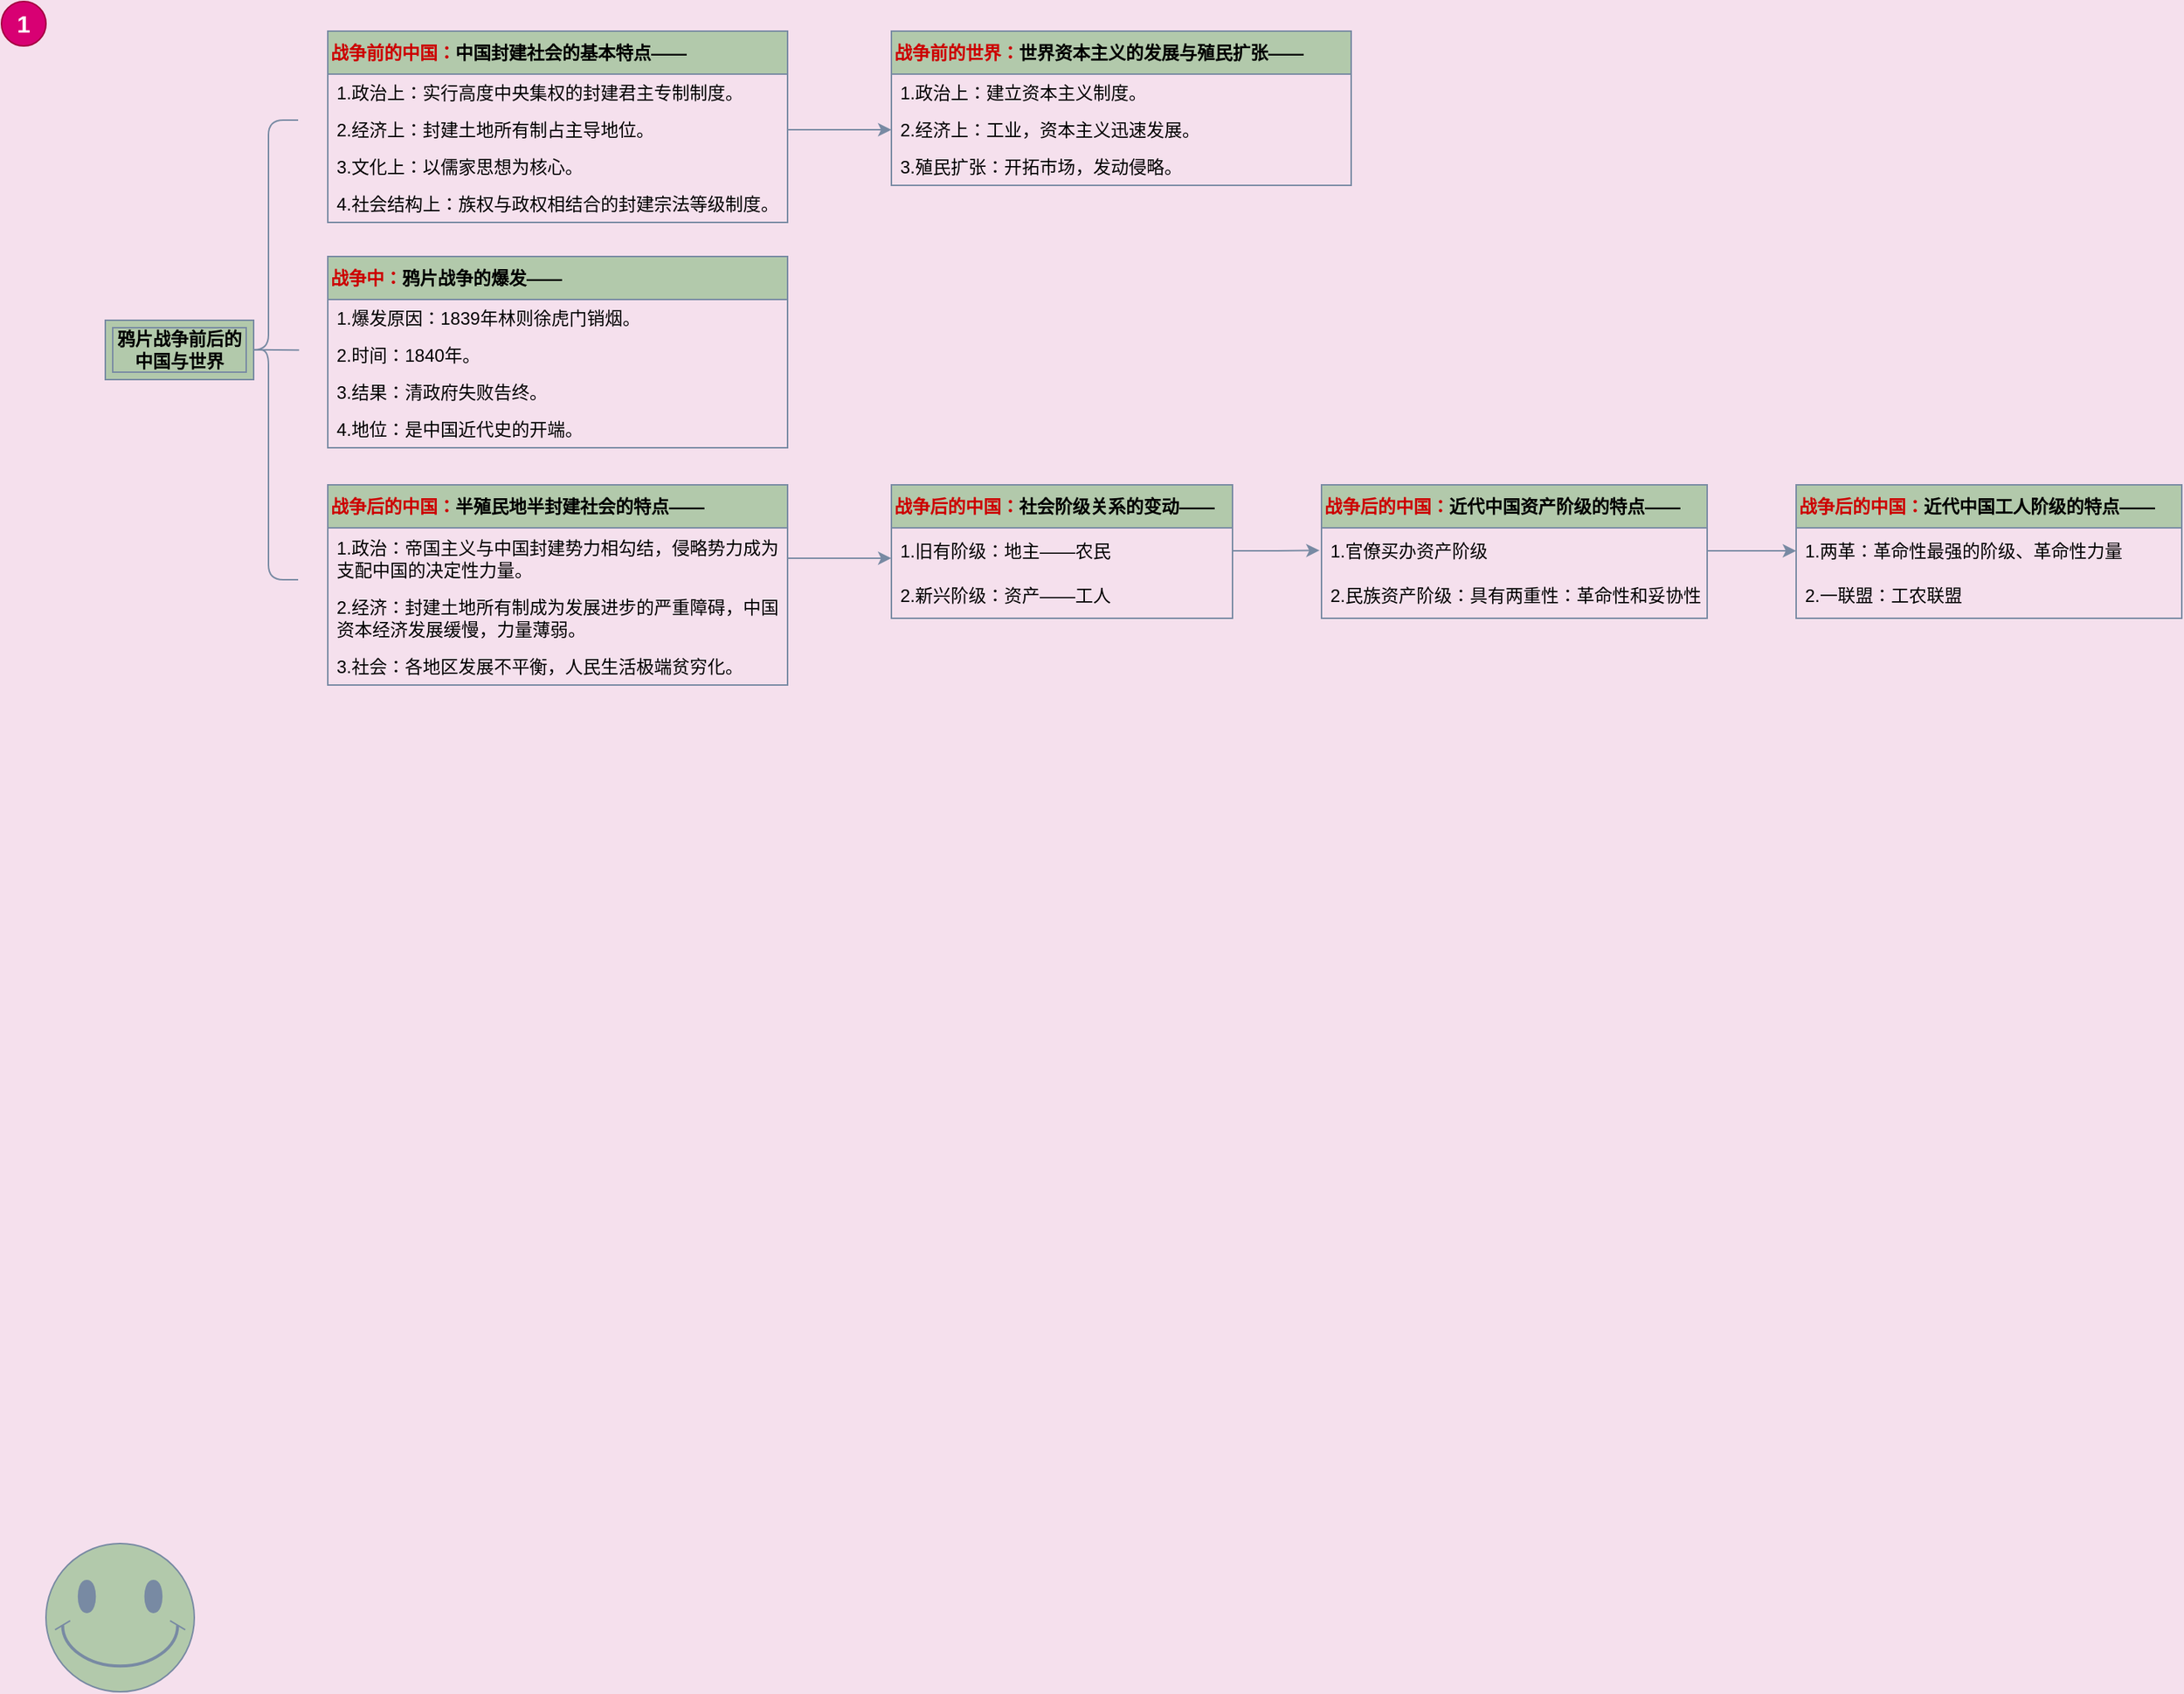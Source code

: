<mxfile version="26.0.4">
  <diagram name="Page-1" id="a7904f86-f2b4-8e86-fa97-74104820619b">
    <mxGraphModel dx="1147" dy="661" grid="1" gridSize="10" guides="1" tooltips="1" connect="1" arrows="1" fold="1" page="1" pageScale="1" pageWidth="1654" pageHeight="2336" background="#F5E0ED" math="0" shadow="0">
      <root>
        <mxCell id="0" />
        <mxCell id="1" parent="0" />
        <mxCell id="9vHARivzKHTbLeYjrihz-2" value="&lt;font style=&quot;color: rgb(204, 0, 0);&quot;&gt;战争前的中国：&lt;/font&gt;中国封建社会的基本特点——" style="swimlane;fontStyle=1;align=left;verticalAlign=middle;childLayout=stackLayout;horizontal=1;startSize=29;horizontalStack=0;resizeParent=1;resizeParentMax=0;resizeLast=0;collapsible=0;marginBottom=0;html=1;whiteSpace=wrap;labelBackgroundColor=none;fillColor=#B2C9AB;strokeColor=#788AA3;fontColor=#000000;" parent="1" vertex="1">
          <mxGeometry x="250" y="40" width="310" height="129" as="geometry" />
        </mxCell>
        <mxCell id="9vHARivzKHTbLeYjrihz-3" value="1.政治上：实行高度中央集权的封建君主专制制度。" style="text;html=1;strokeColor=none;fillColor=none;align=left;verticalAlign=middle;spacingLeft=4;spacingRight=4;overflow=hidden;rotatable=0;points=[[0,0.5],[1,0.5]];portConstraint=eastwest;whiteSpace=wrap;labelBackgroundColor=none;fontColor=#000000;" parent="9vHARivzKHTbLeYjrihz-2" vertex="1">
          <mxGeometry y="29" width="310" height="25" as="geometry" />
        </mxCell>
        <mxCell id="9vHARivzKHTbLeYjrihz-4" value="2.经济上：封建土地所有制占主导地位。" style="text;html=1;strokeColor=none;fillColor=none;align=left;verticalAlign=middle;spacingLeft=4;spacingRight=4;overflow=hidden;rotatable=0;points=[[0,0.5],[1,0.5]];portConstraint=eastwest;whiteSpace=wrap;labelBackgroundColor=none;fontColor=#000000;" parent="9vHARivzKHTbLeYjrihz-2" vertex="1">
          <mxGeometry y="54" width="310" height="25" as="geometry" />
        </mxCell>
        <mxCell id="k37HZc9oZ8nupZ0TVwfT-5" value="3.文化上：以儒家思想为核心。" style="text;html=1;strokeColor=none;fillColor=none;align=left;verticalAlign=middle;spacingLeft=4;spacingRight=4;overflow=hidden;rotatable=0;points=[[0,0.5],[1,0.5]];portConstraint=eastwest;whiteSpace=wrap;labelBackgroundColor=none;fontColor=#000000;" vertex="1" parent="9vHARivzKHTbLeYjrihz-2">
          <mxGeometry y="79" width="310" height="25" as="geometry" />
        </mxCell>
        <mxCell id="k37HZc9oZ8nupZ0TVwfT-6" value="4.社会结构上：族权与政权相结合的封建宗法等级制度。" style="text;html=1;strokeColor=none;fillColor=none;align=left;verticalAlign=middle;spacingLeft=4;spacingRight=4;overflow=hidden;rotatable=0;points=[[0,0.5],[1,0.5]];portConstraint=eastwest;whiteSpace=wrap;labelBackgroundColor=none;fontColor=#000000;" vertex="1" parent="9vHARivzKHTbLeYjrihz-2">
          <mxGeometry y="104" width="310" height="25" as="geometry" />
        </mxCell>
        <mxCell id="9vHARivzKHTbLeYjrihz-5" value="1" style="ellipse;whiteSpace=wrap;html=1;aspect=fixed;rotation=0;strokeColor=#A50040;gradientDirection=east;fillColor=#d80073;rounded=0;pointerEvents=0;fontFamily=Helvetica;fontSize=16;spacingTop=4;spacingBottom=4;spacingLeft=4;spacingRight=4;points=[];fontStyle=1;labelBackgroundColor=none;fontColor=#ffffff;" parent="1" vertex="1">
          <mxGeometry x="30" y="20" width="30" height="30" as="geometry" />
        </mxCell>
        <mxCell id="9vHARivzKHTbLeYjrihz-6" value="" style="shape=curlyBracket;whiteSpace=wrap;html=1;rounded=1;labelPosition=left;verticalLabelPosition=middle;align=right;verticalAlign=middle;size=0.5;labelBackgroundColor=none;fillColor=#B2C9AB;strokeColor=#788AA3;fontColor=#000000;" parent="1" vertex="1">
          <mxGeometry x="190" y="100" width="40" height="310" as="geometry" />
        </mxCell>
        <mxCell id="k37HZc9oZ8nupZ0TVwfT-4" value="鸦片战争前后的中国与世界" style="shape=ext;margin=3;double=1;whiteSpace=wrap;html=1;align=center;strokeColor=#788AA3;fontColor=#000000;fillColor=#B2C9AB;fontStyle=1;labelBackgroundColor=none;" vertex="1" parent="1">
          <mxGeometry x="100" y="235" width="100" height="40" as="geometry" />
        </mxCell>
        <mxCell id="k37HZc9oZ8nupZ0TVwfT-8" value="&lt;font style=&quot;color: rgb(204, 0, 0);&quot;&gt;战争前的世界：&lt;/font&gt;&lt;font style=&quot;&quot;&gt;&lt;font&gt;世界资本主义的发展与殖民扩张&lt;/font&gt;——&lt;/font&gt;" style="swimlane;fontStyle=1;align=left;verticalAlign=middle;childLayout=stackLayout;horizontal=1;startSize=29;horizontalStack=0;resizeParent=1;resizeParentMax=0;resizeLast=0;collapsible=0;marginBottom=0;html=1;whiteSpace=wrap;labelBackgroundColor=none;fillColor=#B2C9AB;strokeColor=#788AA3;fontColor=#000000;" vertex="1" parent="1">
          <mxGeometry x="630" y="40" width="310" height="104" as="geometry" />
        </mxCell>
        <mxCell id="k37HZc9oZ8nupZ0TVwfT-9" value="1.政治上：建立资本主义制度。" style="text;html=1;strokeColor=none;fillColor=none;align=left;verticalAlign=middle;spacingLeft=4;spacingRight=4;overflow=hidden;rotatable=0;points=[[0,0.5],[1,0.5]];portConstraint=eastwest;whiteSpace=wrap;labelBackgroundColor=none;fontColor=#000000;" vertex="1" parent="k37HZc9oZ8nupZ0TVwfT-8">
          <mxGeometry y="29" width="310" height="25" as="geometry" />
        </mxCell>
        <mxCell id="k37HZc9oZ8nupZ0TVwfT-10" value="2.经济上：工业，资本主义迅速发展。" style="text;html=1;strokeColor=none;fillColor=none;align=left;verticalAlign=middle;spacingLeft=4;spacingRight=4;overflow=hidden;rotatable=0;points=[[0,0.5],[1,0.5]];portConstraint=eastwest;whiteSpace=wrap;labelBackgroundColor=none;fontColor=#000000;" vertex="1" parent="k37HZc9oZ8nupZ0TVwfT-8">
          <mxGeometry y="54" width="310" height="25" as="geometry" />
        </mxCell>
        <mxCell id="k37HZc9oZ8nupZ0TVwfT-11" value="3.殖民扩张：开拓市场，发动侵略。" style="text;html=1;strokeColor=none;fillColor=none;align=left;verticalAlign=middle;spacingLeft=4;spacingRight=4;overflow=hidden;rotatable=0;points=[[0,0.5],[1,0.5]];portConstraint=eastwest;whiteSpace=wrap;labelBackgroundColor=none;fontColor=#000000;" vertex="1" parent="k37HZc9oZ8nupZ0TVwfT-8">
          <mxGeometry y="79" width="310" height="25" as="geometry" />
        </mxCell>
        <mxCell id="k37HZc9oZ8nupZ0TVwfT-13" value="&lt;font style=&quot;color: rgb(204, 0, 0);&quot;&gt;战争中：&lt;/font&gt;鸦片战争的爆发——" style="swimlane;fontStyle=1;align=left;verticalAlign=middle;childLayout=stackLayout;horizontal=1;startSize=29;horizontalStack=0;resizeParent=1;resizeParentMax=0;resizeLast=0;collapsible=0;marginBottom=0;html=1;whiteSpace=wrap;labelBackgroundColor=none;fillColor=#B2C9AB;strokeColor=#788AA3;fontColor=#000000;" vertex="1" parent="1">
          <mxGeometry x="250" y="192" width="310" height="129" as="geometry" />
        </mxCell>
        <mxCell id="k37HZc9oZ8nupZ0TVwfT-14" value="1.爆发原因：1839年林则徐虎门销烟。" style="text;html=1;strokeColor=none;fillColor=none;align=left;verticalAlign=middle;spacingLeft=4;spacingRight=4;overflow=hidden;rotatable=0;points=[[0,0.5],[1,0.5]];portConstraint=eastwest;whiteSpace=wrap;labelBackgroundColor=none;fontColor=#000000;" vertex="1" parent="k37HZc9oZ8nupZ0TVwfT-13">
          <mxGeometry y="29" width="310" height="25" as="geometry" />
        </mxCell>
        <mxCell id="k37HZc9oZ8nupZ0TVwfT-15" value="2.时间：1840年。" style="text;html=1;strokeColor=none;fillColor=none;align=left;verticalAlign=middle;spacingLeft=4;spacingRight=4;overflow=hidden;rotatable=0;points=[[0,0.5],[1,0.5]];portConstraint=eastwest;whiteSpace=wrap;labelBackgroundColor=none;fontColor=#000000;" vertex="1" parent="k37HZc9oZ8nupZ0TVwfT-13">
          <mxGeometry y="54" width="310" height="25" as="geometry" />
        </mxCell>
        <mxCell id="k37HZc9oZ8nupZ0TVwfT-16" value="3.结果：清政府失败告终。" style="text;html=1;strokeColor=none;fillColor=none;align=left;verticalAlign=middle;spacingLeft=4;spacingRight=4;overflow=hidden;rotatable=0;points=[[0,0.5],[1,0.5]];portConstraint=eastwest;whiteSpace=wrap;labelBackgroundColor=none;fontColor=#000000;" vertex="1" parent="k37HZc9oZ8nupZ0TVwfT-13">
          <mxGeometry y="79" width="310" height="25" as="geometry" />
        </mxCell>
        <mxCell id="k37HZc9oZ8nupZ0TVwfT-17" value="4.地位：是中国近代史的开端。" style="text;html=1;strokeColor=none;fillColor=none;align=left;verticalAlign=middle;spacingLeft=4;spacingRight=4;overflow=hidden;rotatable=0;points=[[0,0.5],[1,0.5]];portConstraint=eastwest;whiteSpace=wrap;labelBackgroundColor=none;fontColor=#000000;" vertex="1" parent="k37HZc9oZ8nupZ0TVwfT-13">
          <mxGeometry y="104" width="310" height="25" as="geometry" />
        </mxCell>
        <mxCell id="k37HZc9oZ8nupZ0TVwfT-18" style="edgeStyle=orthogonalEdgeStyle;rounded=0;orthogonalLoop=1;jettySize=auto;html=1;exitX=1;exitY=0.5;exitDx=0;exitDy=0;entryX=0;entryY=0.5;entryDx=0;entryDy=0;strokeColor=#788AA3;fontColor=#46495D;fillColor=#B2C9AB;" edge="1" parent="1" source="9vHARivzKHTbLeYjrihz-4" target="k37HZc9oZ8nupZ0TVwfT-10">
          <mxGeometry relative="1" as="geometry" />
        </mxCell>
        <mxCell id="k37HZc9oZ8nupZ0TVwfT-19" value="&lt;font style=&quot;color: rgb(204, 0, 0);&quot;&gt;战争后的中国：&lt;/font&gt;半殖民地半封建社会的特点——" style="swimlane;fontStyle=1;align=left;verticalAlign=middle;childLayout=stackLayout;horizontal=1;startSize=29;horizontalStack=0;resizeParent=1;resizeParentMax=0;resizeLast=0;collapsible=0;marginBottom=0;html=1;whiteSpace=wrap;labelBackgroundColor=none;fillColor=#B2C9AB;strokeColor=#788AA3;fontColor=#000000;" vertex="1" parent="1">
          <mxGeometry x="250" y="346" width="310" height="135" as="geometry" />
        </mxCell>
        <mxCell id="k37HZc9oZ8nupZ0TVwfT-20" value="1.政治：帝国主义与中国封建势力相勾结，侵略势力成为支配中国的决定性力量。" style="text;html=1;strokeColor=none;fillColor=none;align=left;verticalAlign=middle;spacingLeft=4;spacingRight=4;overflow=hidden;rotatable=0;points=[[0,0.5],[1,0.5]];portConstraint=eastwest;whiteSpace=wrap;labelBackgroundColor=none;fontColor=#000000;" vertex="1" parent="k37HZc9oZ8nupZ0TVwfT-19">
          <mxGeometry y="29" width="310" height="41" as="geometry" />
        </mxCell>
        <mxCell id="k37HZc9oZ8nupZ0TVwfT-21" value="2.经济：封建土地所有制成为发展进步的严重障碍，中国资本经济发展缓慢，力量薄弱。" style="text;html=1;strokeColor=none;fillColor=none;align=left;verticalAlign=middle;spacingLeft=4;spacingRight=4;overflow=hidden;rotatable=0;points=[[0,0.5],[1,0.5]];portConstraint=eastwest;whiteSpace=wrap;labelBackgroundColor=none;fontColor=#000000;" vertex="1" parent="k37HZc9oZ8nupZ0TVwfT-19">
          <mxGeometry y="70" width="310" height="40" as="geometry" />
        </mxCell>
        <mxCell id="k37HZc9oZ8nupZ0TVwfT-22" value="3.社会：各地区发展不平衡，人民生活极端贫穷化。" style="text;html=1;strokeColor=none;fillColor=none;align=left;verticalAlign=middle;spacingLeft=4;spacingRight=4;overflow=hidden;rotatable=0;points=[[0,0.5],[1,0.5]];portConstraint=eastwest;whiteSpace=wrap;labelBackgroundColor=none;fontColor=#000000;" vertex="1" parent="k37HZc9oZ8nupZ0TVwfT-19">
          <mxGeometry y="110" width="310" height="25" as="geometry" />
        </mxCell>
        <mxCell id="k37HZc9oZ8nupZ0TVwfT-24" value="&lt;font style=&quot;color: rgb(204, 0, 0);&quot;&gt;战争后的中国：&lt;/font&gt;社会阶级关系的变动——" style="swimlane;fontStyle=1;align=left;verticalAlign=middle;childLayout=stackLayout;horizontal=1;startSize=29;horizontalStack=0;resizeParent=1;resizeParentMax=0;resizeLast=0;collapsible=0;marginBottom=0;html=1;whiteSpace=wrap;labelBackgroundColor=none;fillColor=#B2C9AB;strokeColor=#788AA3;fontColor=#000000;" vertex="1" parent="1">
          <mxGeometry x="630" y="346" width="230" height="90" as="geometry" />
        </mxCell>
        <mxCell id="k37HZc9oZ8nupZ0TVwfT-25" value="1.旧有阶级：地主——农民" style="text;html=1;strokeColor=none;fillColor=none;align=left;verticalAlign=middle;spacingLeft=4;spacingRight=4;overflow=hidden;rotatable=0;points=[[0,0.5],[1,0.5]];portConstraint=eastwest;whiteSpace=wrap;labelBackgroundColor=none;fontColor=#000000;" vertex="1" parent="k37HZc9oZ8nupZ0TVwfT-24">
          <mxGeometry y="29" width="230" height="31" as="geometry" />
        </mxCell>
        <mxCell id="k37HZc9oZ8nupZ0TVwfT-26" value="2.新兴阶级：资产——工人" style="text;html=1;strokeColor=none;fillColor=none;align=left;verticalAlign=middle;spacingLeft=4;spacingRight=4;overflow=hidden;rotatable=0;points=[[0,0.5],[1,0.5]];portConstraint=eastwest;whiteSpace=wrap;labelBackgroundColor=none;fontColor=#000000;" vertex="1" parent="k37HZc9oZ8nupZ0TVwfT-24">
          <mxGeometry y="60" width="230" height="30" as="geometry" />
        </mxCell>
        <mxCell id="k37HZc9oZ8nupZ0TVwfT-29" style="edgeStyle=orthogonalEdgeStyle;rounded=0;orthogonalLoop=1;jettySize=auto;html=1;entryX=0;entryY=0.661;entryDx=0;entryDy=0;entryPerimeter=0;strokeColor=#788AA3;fontColor=#46495D;fillColor=#B2C9AB;" edge="1" parent="1" source="k37HZc9oZ8nupZ0TVwfT-20" target="k37HZc9oZ8nupZ0TVwfT-25">
          <mxGeometry relative="1" as="geometry" />
        </mxCell>
        <mxCell id="k37HZc9oZ8nupZ0TVwfT-30" value="&lt;font style=&quot;color: rgb(204, 0, 0);&quot;&gt;战争后的中国：&lt;/font&gt;近代中国资产阶级的特点——" style="swimlane;fontStyle=1;align=left;verticalAlign=middle;childLayout=stackLayout;horizontal=1;startSize=29;horizontalStack=0;resizeParent=1;resizeParentMax=0;resizeLast=0;collapsible=0;marginBottom=0;html=1;whiteSpace=wrap;labelBackgroundColor=none;fillColor=#B2C9AB;strokeColor=#788AA3;fontColor=#000000;" vertex="1" parent="1">
          <mxGeometry x="920" y="346" width="260" height="90" as="geometry" />
        </mxCell>
        <mxCell id="k37HZc9oZ8nupZ0TVwfT-31" value="1.官僚买办资产阶级" style="text;html=1;strokeColor=none;fillColor=none;align=left;verticalAlign=middle;spacingLeft=4;spacingRight=4;overflow=hidden;rotatable=0;points=[[0,0.5],[1,0.5]];portConstraint=eastwest;whiteSpace=wrap;labelBackgroundColor=none;fontColor=#000000;" vertex="1" parent="k37HZc9oZ8nupZ0TVwfT-30">
          <mxGeometry y="29" width="260" height="31" as="geometry" />
        </mxCell>
        <mxCell id="k37HZc9oZ8nupZ0TVwfT-32" value="2.民族资产阶级：具有两重性：革命性和妥协性" style="text;html=1;strokeColor=none;fillColor=none;align=left;verticalAlign=middle;spacingLeft=4;spacingRight=4;overflow=hidden;rotatable=0;points=[[0,0.5],[1,0.5]];portConstraint=eastwest;whiteSpace=wrap;labelBackgroundColor=none;fontColor=#000000;" vertex="1" parent="k37HZc9oZ8nupZ0TVwfT-30">
          <mxGeometry y="60" width="260" height="30" as="geometry" />
        </mxCell>
        <mxCell id="k37HZc9oZ8nupZ0TVwfT-33" value="&lt;font style=&quot;color: rgb(204, 0, 0);&quot;&gt;战争后的中国：&lt;/font&gt;近代中国工人阶级的特点——" style="swimlane;fontStyle=1;align=left;verticalAlign=middle;childLayout=stackLayout;horizontal=1;startSize=29;horizontalStack=0;resizeParent=1;resizeParentMax=0;resizeLast=0;collapsible=0;marginBottom=0;html=1;whiteSpace=wrap;labelBackgroundColor=none;fillColor=#B2C9AB;strokeColor=#788AA3;fontColor=#000000;" vertex="1" parent="1">
          <mxGeometry x="1240" y="346" width="260" height="90" as="geometry" />
        </mxCell>
        <mxCell id="k37HZc9oZ8nupZ0TVwfT-34" value="1.两革：革命性最强的阶级、革命性力量" style="text;html=1;strokeColor=none;fillColor=none;align=left;verticalAlign=middle;spacingLeft=4;spacingRight=4;overflow=hidden;rotatable=0;points=[[0,0.5],[1,0.5]];portConstraint=eastwest;whiteSpace=wrap;labelBackgroundColor=none;fontColor=#000000;" vertex="1" parent="k37HZc9oZ8nupZ0TVwfT-33">
          <mxGeometry y="29" width="260" height="31" as="geometry" />
        </mxCell>
        <mxCell id="k37HZc9oZ8nupZ0TVwfT-35" value="2.一联盟：工农联盟" style="text;html=1;strokeColor=none;fillColor=none;align=left;verticalAlign=middle;spacingLeft=4;spacingRight=4;overflow=hidden;rotatable=0;points=[[0,0.5],[1,0.5]];portConstraint=eastwest;whiteSpace=wrap;labelBackgroundColor=none;fontColor=#000000;" vertex="1" parent="k37HZc9oZ8nupZ0TVwfT-33">
          <mxGeometry y="60" width="260" height="30" as="geometry" />
        </mxCell>
        <mxCell id="k37HZc9oZ8nupZ0TVwfT-36" style="edgeStyle=orthogonalEdgeStyle;rounded=0;orthogonalLoop=1;jettySize=auto;html=1;entryX=0;entryY=0.5;entryDx=0;entryDy=0;strokeColor=#788AA3;fontColor=#46495D;fillColor=#B2C9AB;" edge="1" parent="1" source="k37HZc9oZ8nupZ0TVwfT-31" target="k37HZc9oZ8nupZ0TVwfT-34">
          <mxGeometry relative="1" as="geometry" />
        </mxCell>
        <mxCell id="k37HZc9oZ8nupZ0TVwfT-38" style="edgeStyle=orthogonalEdgeStyle;rounded=0;orthogonalLoop=1;jettySize=auto;html=1;entryX=-0.005;entryY=0.491;entryDx=0;entryDy=0;entryPerimeter=0;strokeColor=#788AA3;fontColor=#46495D;fillColor=#B2C9AB;" edge="1" parent="1" source="k37HZc9oZ8nupZ0TVwfT-25" target="k37HZc9oZ8nupZ0TVwfT-31">
          <mxGeometry relative="1" as="geometry" />
        </mxCell>
        <mxCell id="k37HZc9oZ8nupZ0TVwfT-42" value="" style="endArrow=none;html=1;rounded=0;strokeColor=#788AA3;fontColor=#46495D;fillColor=#B2C9AB;exitX=0.46;exitY=0.5;exitDx=0;exitDy=0;exitPerimeter=0;" edge="1" parent="1">
          <mxGeometry width="50" height="50" relative="1" as="geometry">
            <mxPoint x="200.0" y="254.88" as="sourcePoint" />
            <mxPoint x="230.67" y="255.11" as="targetPoint" />
          </mxGeometry>
        </mxCell>
        <mxCell id="k37HZc9oZ8nupZ0TVwfT-44" value="" style="verticalLabelPosition=bottom;verticalAlign=top;html=1;shape=mxgraph.basic.smiley;strokeColor=#788AA3;fontColor=#46495D;fillColor=#B2C9AB;" vertex="1" parent="1">
          <mxGeometry x="60" y="1060" width="100" height="100" as="geometry" />
        </mxCell>
      </root>
    </mxGraphModel>
  </diagram>
</mxfile>
